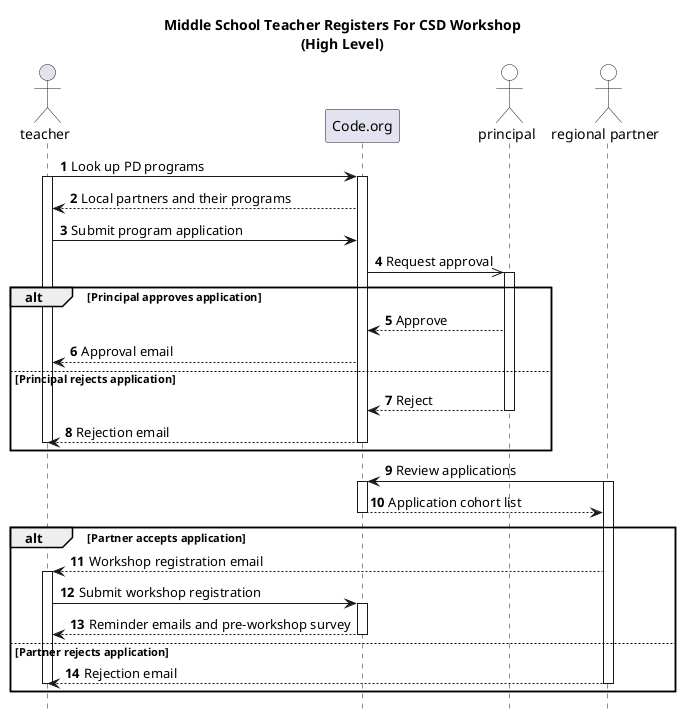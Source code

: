 @startuml
title Middle School Teacher Registers For CSD Workshop\n(High Level)

' Configuration
autonumber
hide footbox

' Participants
actor teacher
participant cdo as "Code.org"
actor principal#white
actor partner as "regional partner"#white

' Flow
teacher -> cdo: Look up PD programs
activate teacher
activate cdo
teacher <-- cdo: Local partners and their programs
teacher -> cdo: Submit program application

cdo ->> principal: Request approval
activate principal
alt Principal approves application
    cdo <-- principal: Approve
    teacher <-- cdo: Approval email
else Principal rejects application
    cdo <-- principal: Reject
deactivate principal
    teacher <-- cdo: Rejection email
deactivate cdo
deactivate teacher
end

partner -> cdo: Review applications
activate partner
activate cdo
partner <-- cdo: Application cohort list
deactivate cdo

alt Partner accepts application
    teacher <-- partner: Workshop registration email
activate teacher
    teacher -> cdo: Submit workshop registration
activate cdo
    teacher <-- cdo: Reminder emails and pre-workshop survey
deactivate cdo
else Partner rejects application
    teacher <-- partner: Rejection email
deactivate partner
deactivate teacher
end

@enduml